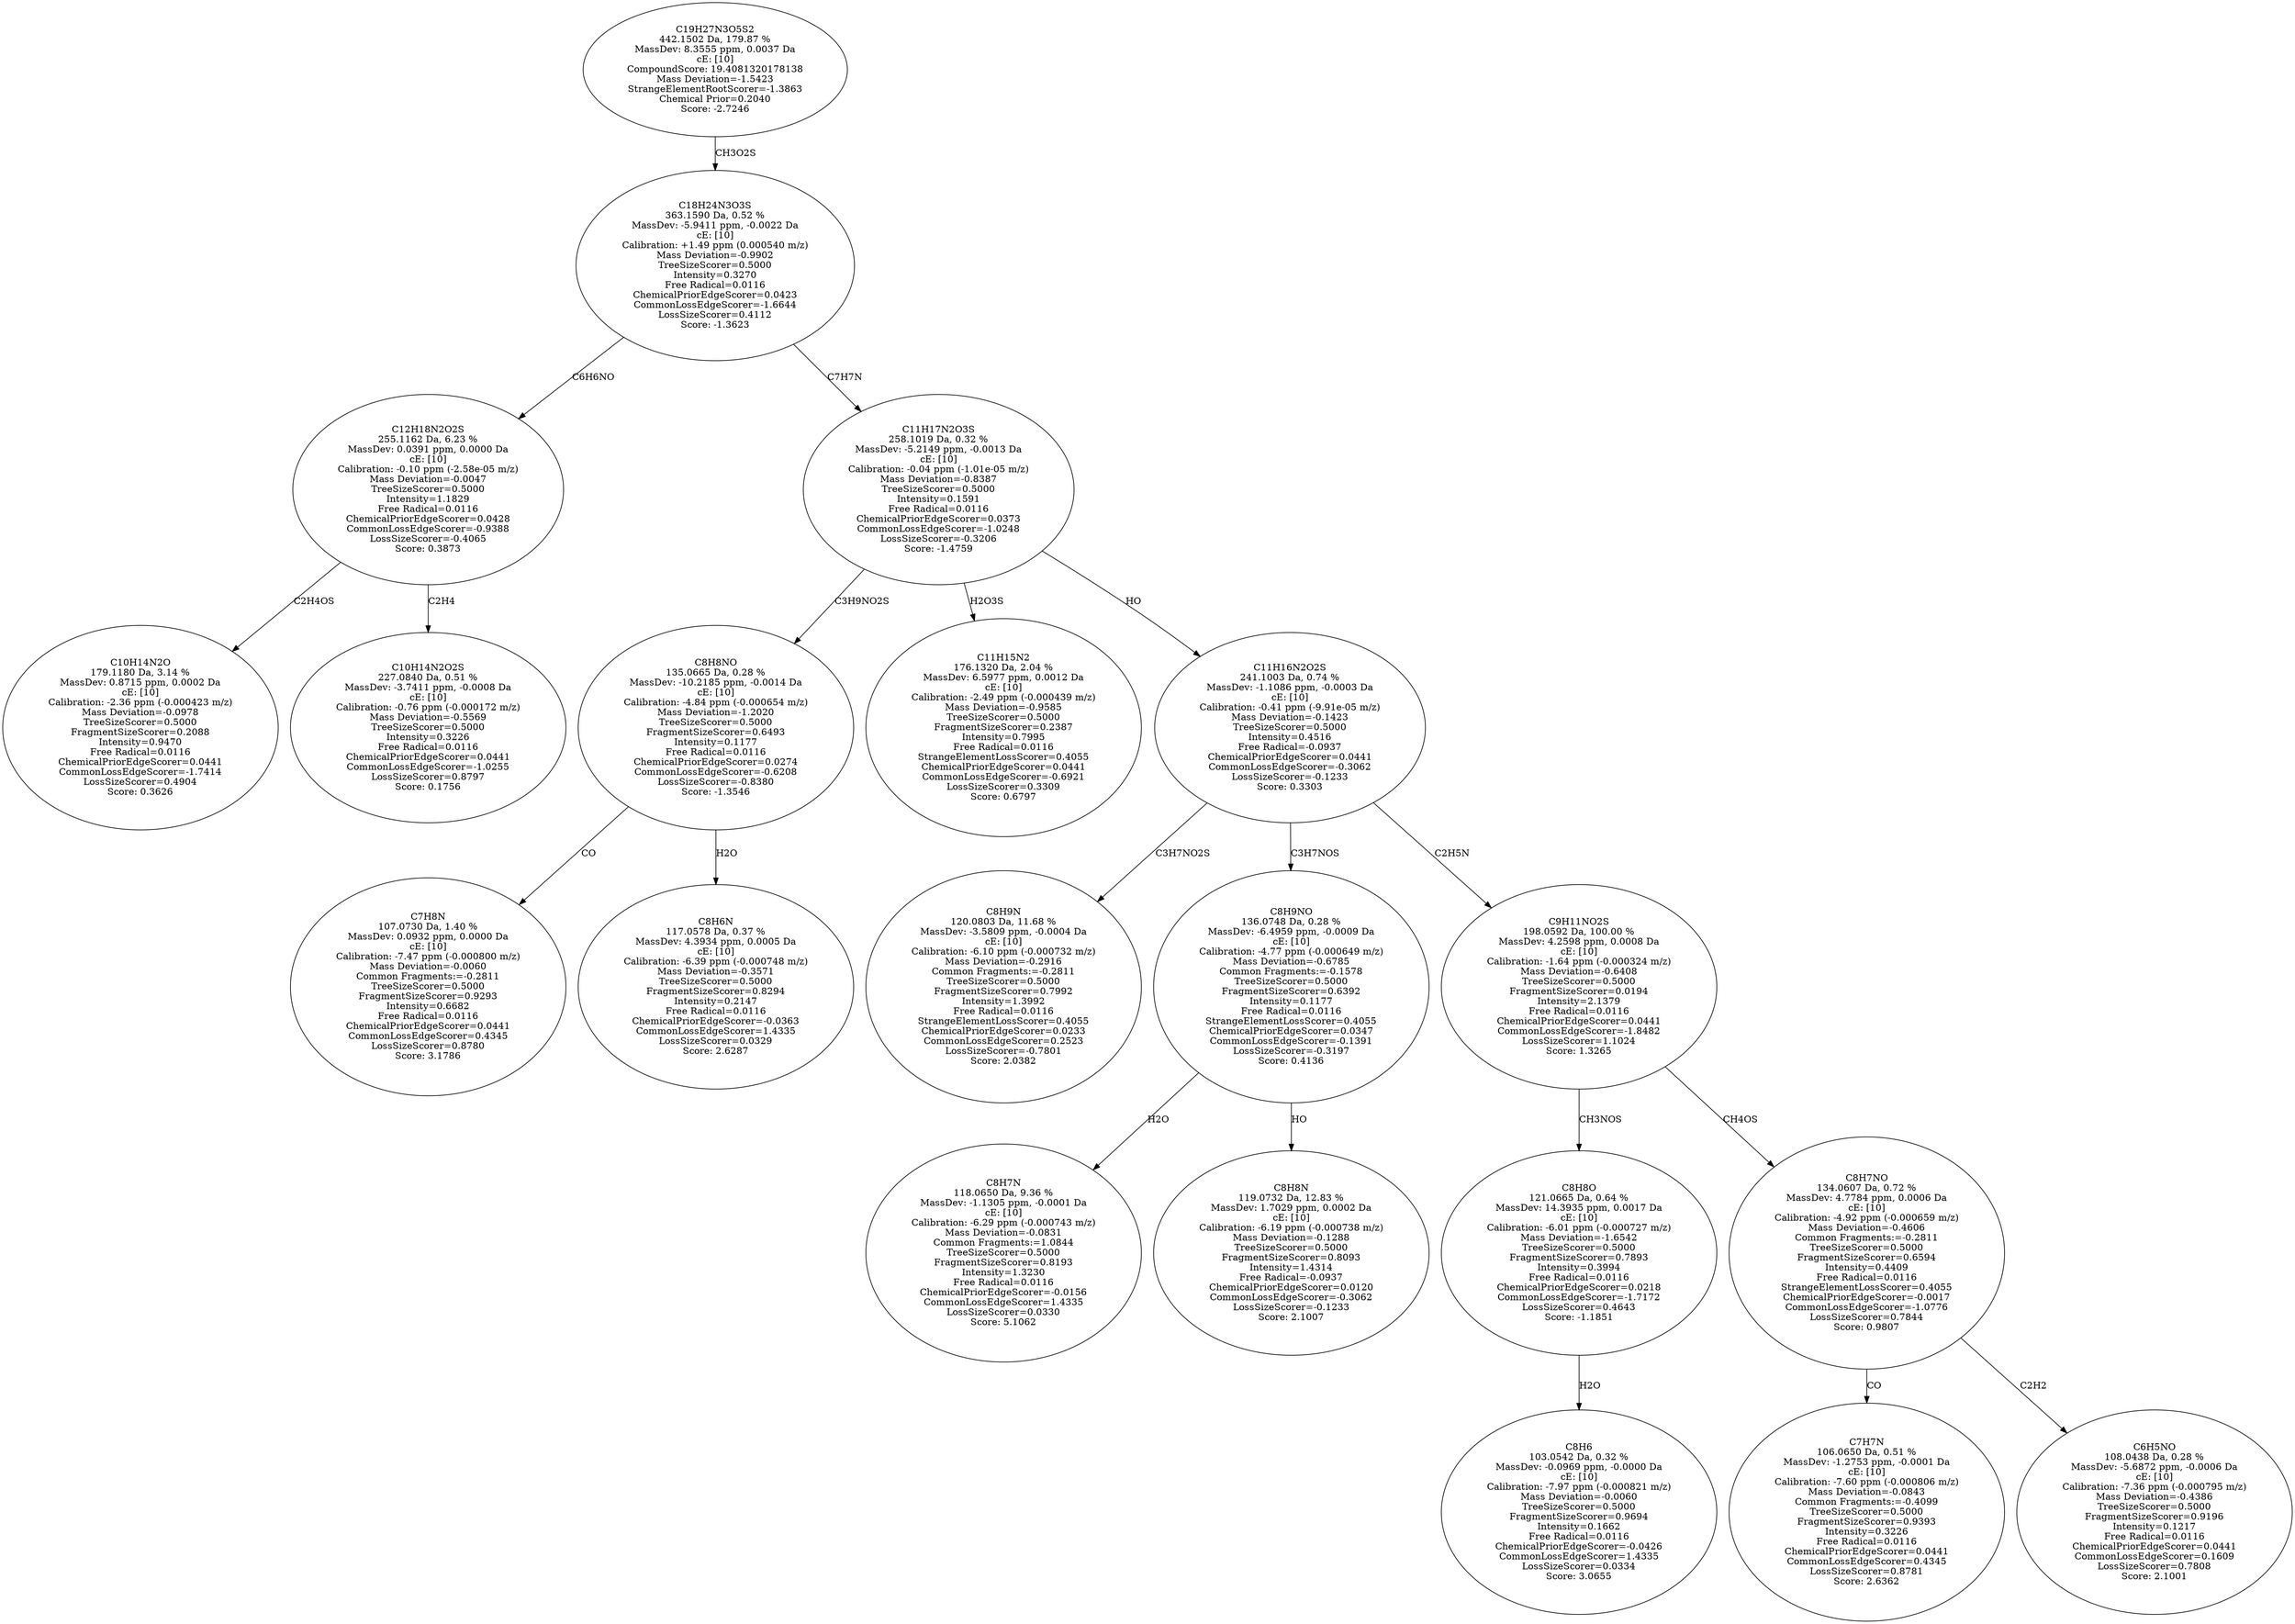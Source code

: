 strict digraph {
v1 [label="C10H14N2O\n179.1180 Da, 3.14 %\nMassDev: 0.8715 ppm, 0.0002 Da\ncE: [10]\nCalibration: -2.36 ppm (-0.000423 m/z)\nMass Deviation=-0.0978\nTreeSizeScorer=0.5000\nFragmentSizeScorer=0.2088\nIntensity=0.9470\nFree Radical=0.0116\nChemicalPriorEdgeScorer=0.0441\nCommonLossEdgeScorer=-1.7414\nLossSizeScorer=0.4904\nScore: 0.3626"];
v2 [label="C10H14N2O2S\n227.0840 Da, 0.51 %\nMassDev: -3.7411 ppm, -0.0008 Da\ncE: [10]\nCalibration: -0.76 ppm (-0.000172 m/z)\nMass Deviation=-0.5569\nTreeSizeScorer=0.5000\nIntensity=0.3226\nFree Radical=0.0116\nChemicalPriorEdgeScorer=0.0441\nCommonLossEdgeScorer=-1.0255\nLossSizeScorer=0.8797\nScore: 0.1756"];
v3 [label="C12H18N2O2S\n255.1162 Da, 6.23 %\nMassDev: 0.0391 ppm, 0.0000 Da\ncE: [10]\nCalibration: -0.10 ppm (-2.58e-05 m/z)\nMass Deviation=-0.0047\nTreeSizeScorer=0.5000\nIntensity=1.1829\nFree Radical=0.0116\nChemicalPriorEdgeScorer=0.0428\nCommonLossEdgeScorer=-0.9388\nLossSizeScorer=-0.4065\nScore: 0.3873"];
v4 [label="C7H8N\n107.0730 Da, 1.40 %\nMassDev: 0.0932 ppm, 0.0000 Da\ncE: [10]\nCalibration: -7.47 ppm (-0.000800 m/z)\nMass Deviation=-0.0060\nCommon Fragments:=-0.2811\nTreeSizeScorer=0.5000\nFragmentSizeScorer=0.9293\nIntensity=0.6682\nFree Radical=0.0116\nChemicalPriorEdgeScorer=0.0441\nCommonLossEdgeScorer=0.4345\nLossSizeScorer=0.8780\nScore: 3.1786"];
v5 [label="C8H6N\n117.0578 Da, 0.37 %\nMassDev: 4.3934 ppm, 0.0005 Da\ncE: [10]\nCalibration: -6.39 ppm (-0.000748 m/z)\nMass Deviation=-0.3571\nTreeSizeScorer=0.5000\nFragmentSizeScorer=0.8294\nIntensity=0.2147\nFree Radical=0.0116\nChemicalPriorEdgeScorer=-0.0363\nCommonLossEdgeScorer=1.4335\nLossSizeScorer=0.0329\nScore: 2.6287"];
v6 [label="C8H8NO\n135.0665 Da, 0.28 %\nMassDev: -10.2185 ppm, -0.0014 Da\ncE: [10]\nCalibration: -4.84 ppm (-0.000654 m/z)\nMass Deviation=-1.2020\nTreeSizeScorer=0.5000\nFragmentSizeScorer=0.6493\nIntensity=0.1177\nFree Radical=0.0116\nChemicalPriorEdgeScorer=0.0274\nCommonLossEdgeScorer=-0.6208\nLossSizeScorer=-0.8380\nScore: -1.3546"];
v7 [label="C11H15N2\n176.1320 Da, 2.04 %\nMassDev: 6.5977 ppm, 0.0012 Da\ncE: [10]\nCalibration: -2.49 ppm (-0.000439 m/z)\nMass Deviation=-0.9585\nTreeSizeScorer=0.5000\nFragmentSizeScorer=0.2387\nIntensity=0.7995\nFree Radical=0.0116\nStrangeElementLossScorer=0.4055\nChemicalPriorEdgeScorer=0.0441\nCommonLossEdgeScorer=-0.6921\nLossSizeScorer=0.3309\nScore: 0.6797"];
v8 [label="C8H9N\n120.0803 Da, 11.68 %\nMassDev: -3.5809 ppm, -0.0004 Da\ncE: [10]\nCalibration: -6.10 ppm (-0.000732 m/z)\nMass Deviation=-0.2916\nCommon Fragments:=-0.2811\nTreeSizeScorer=0.5000\nFragmentSizeScorer=0.7992\nIntensity=1.3992\nFree Radical=0.0116\nStrangeElementLossScorer=0.4055\nChemicalPriorEdgeScorer=0.0233\nCommonLossEdgeScorer=0.2523\nLossSizeScorer=-0.7801\nScore: 2.0382"];
v9 [label="C8H7N\n118.0650 Da, 9.36 %\nMassDev: -1.1305 ppm, -0.0001 Da\ncE: [10]\nCalibration: -6.29 ppm (-0.000743 m/z)\nMass Deviation=-0.0831\nCommon Fragments:=1.0844\nTreeSizeScorer=0.5000\nFragmentSizeScorer=0.8193\nIntensity=1.3230\nFree Radical=0.0116\nChemicalPriorEdgeScorer=-0.0156\nCommonLossEdgeScorer=1.4335\nLossSizeScorer=0.0330\nScore: 5.1062"];
v10 [label="C8H8N\n119.0732 Da, 12.83 %\nMassDev: 1.7029 ppm, 0.0002 Da\ncE: [10]\nCalibration: -6.19 ppm (-0.000738 m/z)\nMass Deviation=-0.1288\nTreeSizeScorer=0.5000\nFragmentSizeScorer=0.8093\nIntensity=1.4314\nFree Radical=-0.0937\nChemicalPriorEdgeScorer=0.0120\nCommonLossEdgeScorer=-0.3062\nLossSizeScorer=-0.1233\nScore: 2.1007"];
v11 [label="C8H9NO\n136.0748 Da, 0.28 %\nMassDev: -6.4959 ppm, -0.0009 Da\ncE: [10]\nCalibration: -4.77 ppm (-0.000649 m/z)\nMass Deviation=-0.6785\nCommon Fragments:=-0.1578\nTreeSizeScorer=0.5000\nFragmentSizeScorer=0.6392\nIntensity=0.1177\nFree Radical=0.0116\nStrangeElementLossScorer=0.4055\nChemicalPriorEdgeScorer=0.0347\nCommonLossEdgeScorer=-0.1391\nLossSizeScorer=-0.3197\nScore: 0.4136"];
v12 [label="C8H6\n103.0542 Da, 0.32 %\nMassDev: -0.0969 ppm, -0.0000 Da\ncE: [10]\nCalibration: -7.97 ppm (-0.000821 m/z)\nMass Deviation=-0.0060\nTreeSizeScorer=0.5000\nFragmentSizeScorer=0.9694\nIntensity=0.1662\nFree Radical=0.0116\nChemicalPriorEdgeScorer=-0.0426\nCommonLossEdgeScorer=1.4335\nLossSizeScorer=0.0334\nScore: 3.0655"];
v13 [label="C8H8O\n121.0665 Da, 0.64 %\nMassDev: 14.3935 ppm, 0.0017 Da\ncE: [10]\nCalibration: -6.01 ppm (-0.000727 m/z)\nMass Deviation=-1.6542\nTreeSizeScorer=0.5000\nFragmentSizeScorer=0.7893\nIntensity=0.3994\nFree Radical=0.0116\nChemicalPriorEdgeScorer=0.0218\nCommonLossEdgeScorer=-1.7172\nLossSizeScorer=0.4643\nScore: -1.1851"];
v14 [label="C7H7N\n106.0650 Da, 0.51 %\nMassDev: -1.2753 ppm, -0.0001 Da\ncE: [10]\nCalibration: -7.60 ppm (-0.000806 m/z)\nMass Deviation=-0.0843\nCommon Fragments:=-0.4099\nTreeSizeScorer=0.5000\nFragmentSizeScorer=0.9393\nIntensity=0.3226\nFree Radical=0.0116\nChemicalPriorEdgeScorer=0.0441\nCommonLossEdgeScorer=0.4345\nLossSizeScorer=0.8781\nScore: 2.6362"];
v15 [label="C6H5NO\n108.0438 Da, 0.28 %\nMassDev: -5.6872 ppm, -0.0006 Da\ncE: [10]\nCalibration: -7.36 ppm (-0.000795 m/z)\nMass Deviation=-0.4386\nTreeSizeScorer=0.5000\nFragmentSizeScorer=0.9196\nIntensity=0.1217\nFree Radical=0.0116\nChemicalPriorEdgeScorer=0.0441\nCommonLossEdgeScorer=0.1609\nLossSizeScorer=0.7808\nScore: 2.1001"];
v16 [label="C8H7NO\n134.0607 Da, 0.72 %\nMassDev: 4.7784 ppm, 0.0006 Da\ncE: [10]\nCalibration: -4.92 ppm (-0.000659 m/z)\nMass Deviation=-0.4606\nCommon Fragments:=-0.2811\nTreeSizeScorer=0.5000\nFragmentSizeScorer=0.6594\nIntensity=0.4409\nFree Radical=0.0116\nStrangeElementLossScorer=0.4055\nChemicalPriorEdgeScorer=-0.0017\nCommonLossEdgeScorer=-1.0776\nLossSizeScorer=0.7844\nScore: 0.9807"];
v17 [label="C9H11NO2S\n198.0592 Da, 100.00 %\nMassDev: 4.2598 ppm, 0.0008 Da\ncE: [10]\nCalibration: -1.64 ppm (-0.000324 m/z)\nMass Deviation=-0.6408\nTreeSizeScorer=0.5000\nFragmentSizeScorer=0.0194\nIntensity=2.1379\nFree Radical=0.0116\nChemicalPriorEdgeScorer=0.0441\nCommonLossEdgeScorer=-1.8482\nLossSizeScorer=1.1024\nScore: 1.3265"];
v18 [label="C11H16N2O2S\n241.1003 Da, 0.74 %\nMassDev: -1.1086 ppm, -0.0003 Da\ncE: [10]\nCalibration: -0.41 ppm (-9.91e-05 m/z)\nMass Deviation=-0.1423\nTreeSizeScorer=0.5000\nIntensity=0.4516\nFree Radical=-0.0937\nChemicalPriorEdgeScorer=0.0441\nCommonLossEdgeScorer=-0.3062\nLossSizeScorer=-0.1233\nScore: 0.3303"];
v19 [label="C11H17N2O3S\n258.1019 Da, 0.32 %\nMassDev: -5.2149 ppm, -0.0013 Da\ncE: [10]\nCalibration: -0.04 ppm (-1.01e-05 m/z)\nMass Deviation=-0.8387\nTreeSizeScorer=0.5000\nIntensity=0.1591\nFree Radical=0.0116\nChemicalPriorEdgeScorer=0.0373\nCommonLossEdgeScorer=-1.0248\nLossSizeScorer=-0.3206\nScore: -1.4759"];
v20 [label="C18H24N3O3S\n363.1590 Da, 0.52 %\nMassDev: -5.9411 ppm, -0.0022 Da\ncE: [10]\nCalibration: +1.49 ppm (0.000540 m/z)\nMass Deviation=-0.9902\nTreeSizeScorer=0.5000\nIntensity=0.3270\nFree Radical=0.0116\nChemicalPriorEdgeScorer=0.0423\nCommonLossEdgeScorer=-1.6644\nLossSizeScorer=0.4112\nScore: -1.3623"];
v21 [label="C19H27N3O5S2\n442.1502 Da, 179.87 %\nMassDev: 8.3555 ppm, 0.0037 Da\ncE: [10]\nCompoundScore: 19.4081320178138\nMass Deviation=-1.5423\nStrangeElementRootScorer=-1.3863\nChemical Prior=0.2040\nScore: -2.7246"];
v3 -> v1 [label="C2H4OS"];
v3 -> v2 [label="C2H4"];
v20 -> v3 [label="C6H6NO"];
v6 -> v4 [label="CO"];
v6 -> v5 [label="H2O"];
v19 -> v6 [label="C3H9NO2S"];
v19 -> v7 [label="H2O3S"];
v18 -> v8 [label="C3H7NO2S"];
v11 -> v9 [label="H2O"];
v11 -> v10 [label="HO"];
v18 -> v11 [label="C3H7NOS"];
v13 -> v12 [label="H2O"];
v17 -> v13 [label="CH3NOS"];
v16 -> v14 [label="CO"];
v16 -> v15 [label="C2H2"];
v17 -> v16 [label="CH4OS"];
v18 -> v17 [label="C2H5N"];
v19 -> v18 [label="HO"];
v20 -> v19 [label="C7H7N"];
v21 -> v20 [label="CH3O2S"];
}